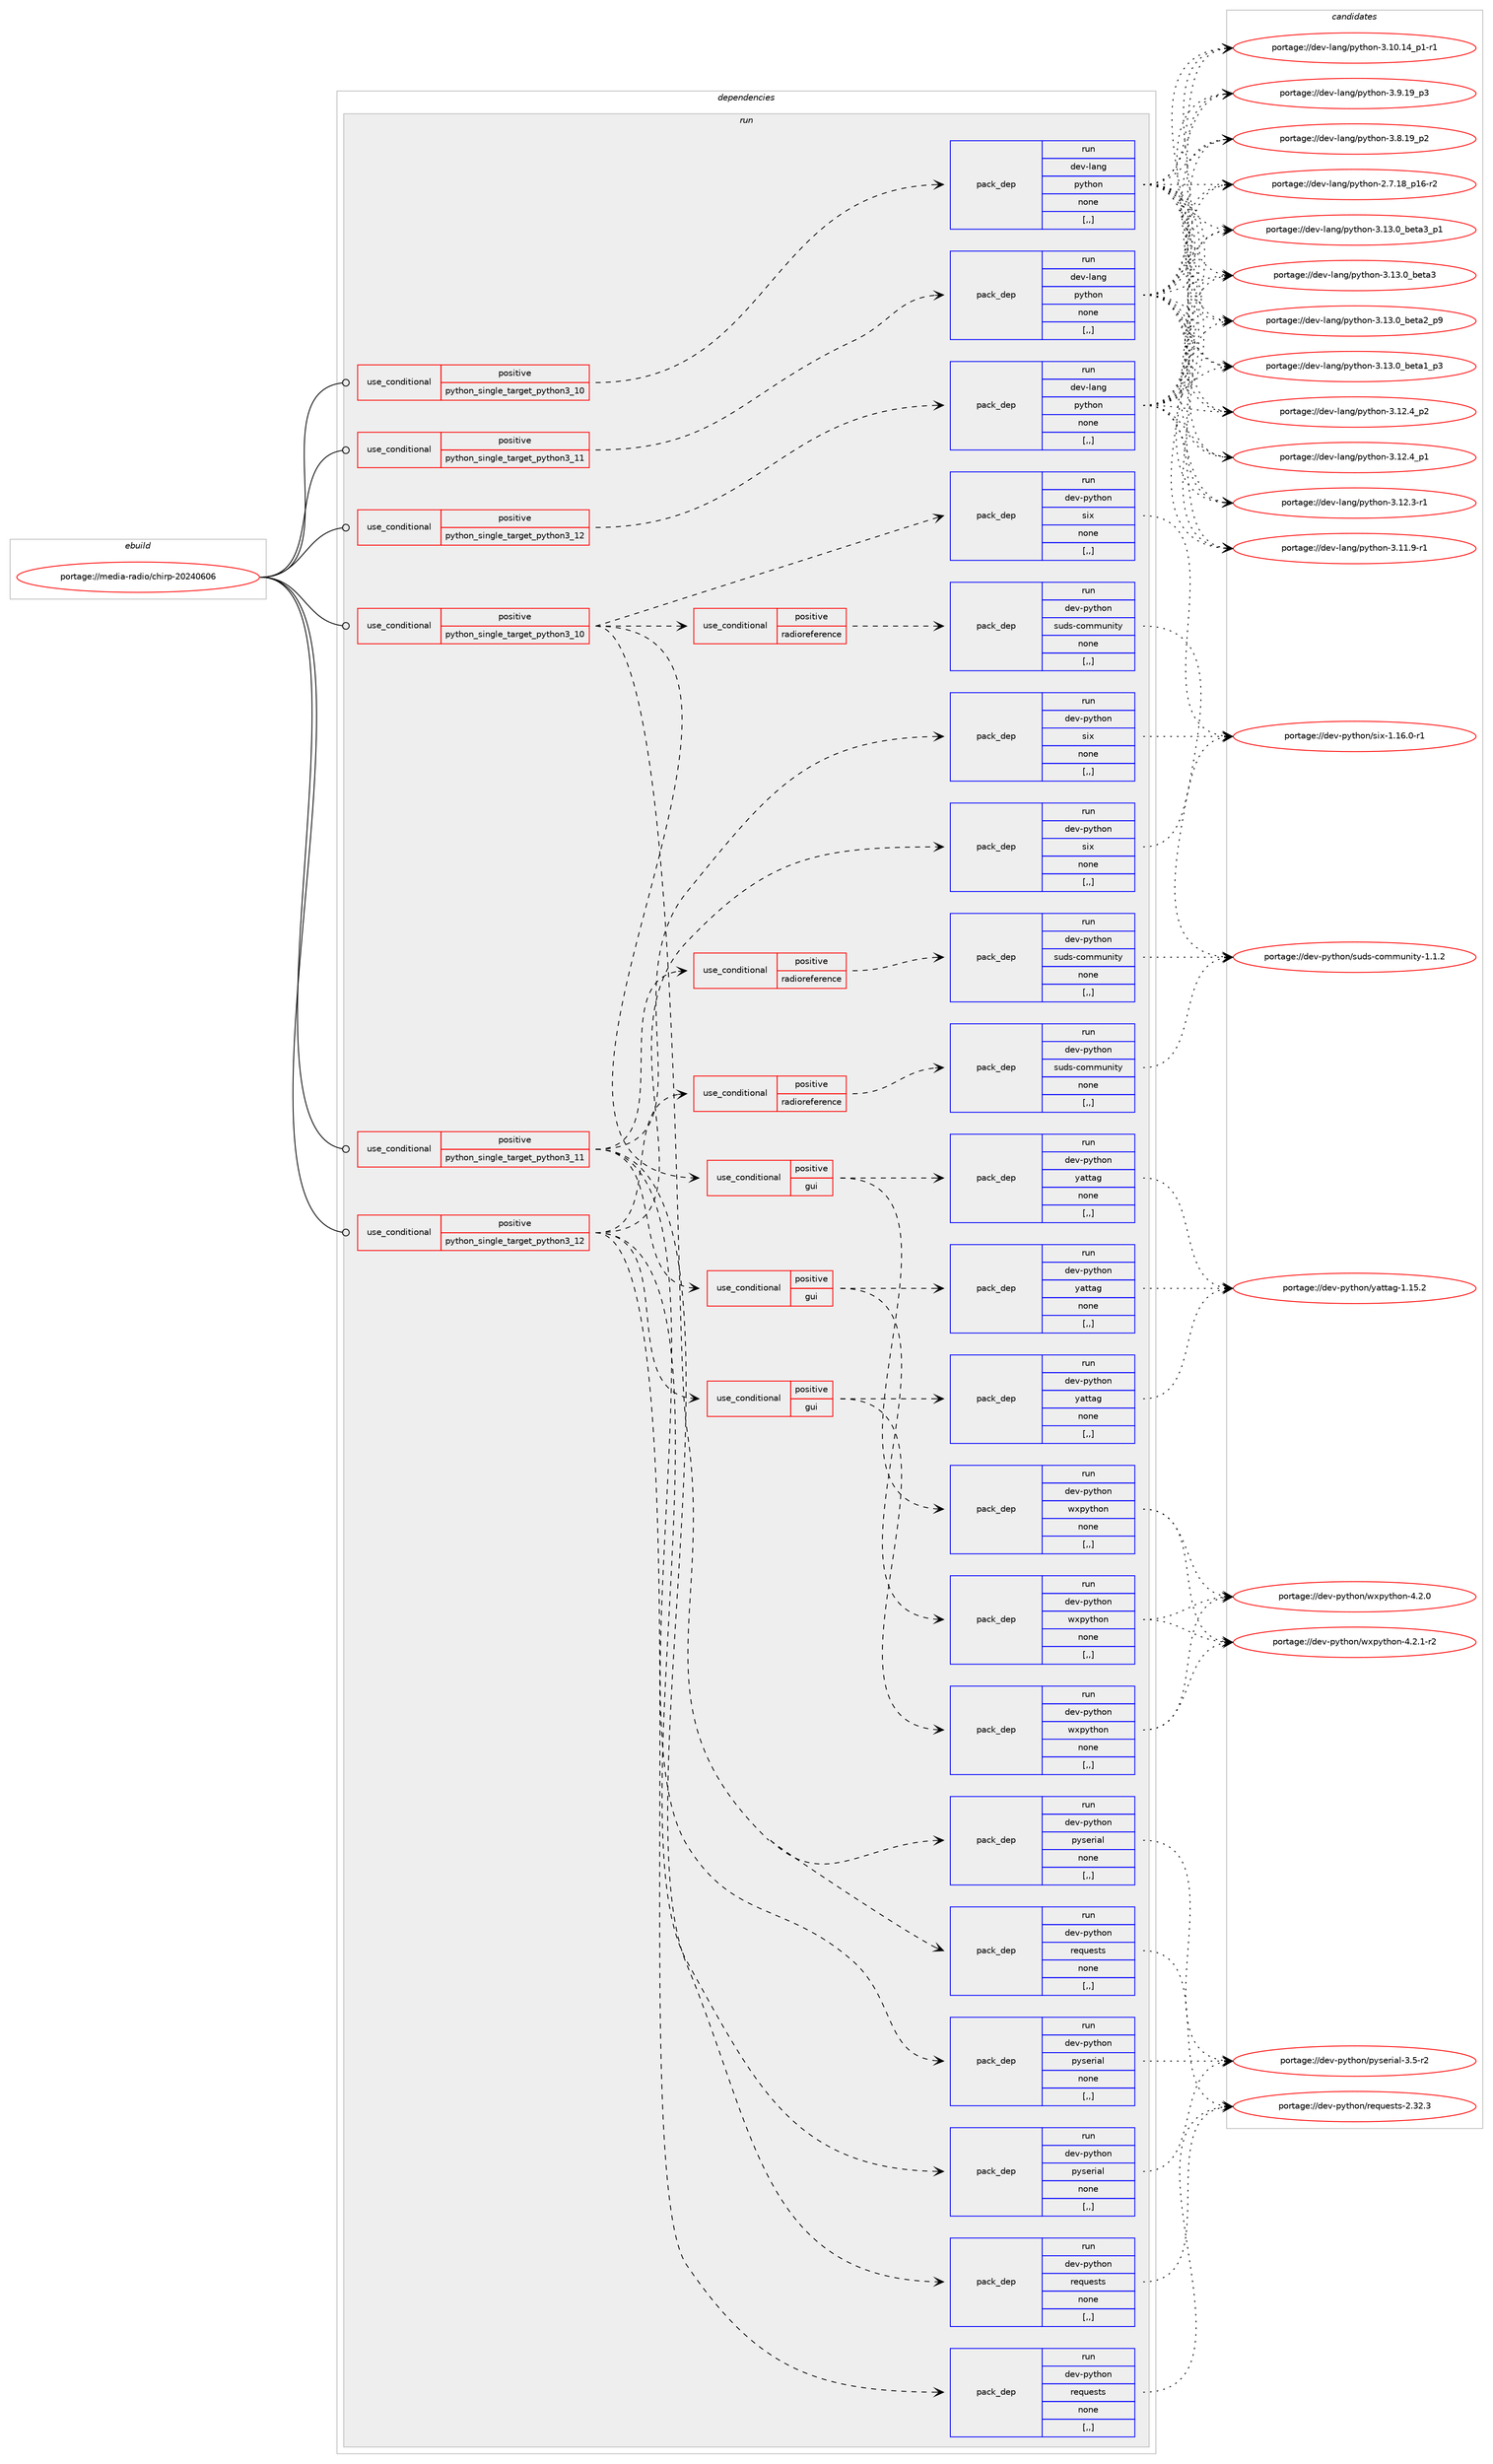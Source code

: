 digraph prolog {

# *************
# Graph options
# *************

newrank=true;
concentrate=true;
compound=true;
graph [rankdir=LR,fontname=Helvetica,fontsize=10,ranksep=1.5];#, ranksep=2.5, nodesep=0.2];
edge  [arrowhead=vee];
node  [fontname=Helvetica,fontsize=10];

# **********
# The ebuild
# **********

subgraph cluster_leftcol {
color=gray;
rank=same;
label=<<i>ebuild</i>>;
id [label="portage://media-radio/chirp-20240606", color=red, width=4, href="../media-radio/chirp-20240606.svg"];
}

# ****************
# The dependencies
# ****************

subgraph cluster_midcol {
color=gray;
label=<<i>dependencies</i>>;
subgraph cluster_compile {
fillcolor="#eeeeee";
style=filled;
label=<<i>compile</i>>;
}
subgraph cluster_compileandrun {
fillcolor="#eeeeee";
style=filled;
label=<<i>compile and run</i>>;
}
subgraph cluster_run {
fillcolor="#eeeeee";
style=filled;
label=<<i>run</i>>;
subgraph cond78047 {
dependency308351 [label=<<TABLE BORDER="0" CELLBORDER="1" CELLSPACING="0" CELLPADDING="4"><TR><TD ROWSPAN="3" CELLPADDING="10">use_conditional</TD></TR><TR><TD>positive</TD></TR><TR><TD>python_single_target_python3_10</TD></TR></TABLE>>, shape=none, color=red];
subgraph pack227885 {
dependency308352 [label=<<TABLE BORDER="0" CELLBORDER="1" CELLSPACING="0" CELLPADDING="4" WIDTH="220"><TR><TD ROWSPAN="6" CELLPADDING="30">pack_dep</TD></TR><TR><TD WIDTH="110">run</TD></TR><TR><TD>dev-lang</TD></TR><TR><TD>python</TD></TR><TR><TD>none</TD></TR><TR><TD>[,,]</TD></TR></TABLE>>, shape=none, color=blue];
}
dependency308351:e -> dependency308352:w [weight=20,style="dashed",arrowhead="vee"];
}
id:e -> dependency308351:w [weight=20,style="solid",arrowhead="odot"];
subgraph cond78048 {
dependency308353 [label=<<TABLE BORDER="0" CELLBORDER="1" CELLSPACING="0" CELLPADDING="4"><TR><TD ROWSPAN="3" CELLPADDING="10">use_conditional</TD></TR><TR><TD>positive</TD></TR><TR><TD>python_single_target_python3_10</TD></TR></TABLE>>, shape=none, color=red];
subgraph pack227886 {
dependency308354 [label=<<TABLE BORDER="0" CELLBORDER="1" CELLSPACING="0" CELLPADDING="4" WIDTH="220"><TR><TD ROWSPAN="6" CELLPADDING="30">pack_dep</TD></TR><TR><TD WIDTH="110">run</TD></TR><TR><TD>dev-python</TD></TR><TR><TD>pyserial</TD></TR><TR><TD>none</TD></TR><TR><TD>[,,]</TD></TR></TABLE>>, shape=none, color=blue];
}
dependency308353:e -> dependency308354:w [weight=20,style="dashed",arrowhead="vee"];
subgraph pack227887 {
dependency308355 [label=<<TABLE BORDER="0" CELLBORDER="1" CELLSPACING="0" CELLPADDING="4" WIDTH="220"><TR><TD ROWSPAN="6" CELLPADDING="30">pack_dep</TD></TR><TR><TD WIDTH="110">run</TD></TR><TR><TD>dev-python</TD></TR><TR><TD>requests</TD></TR><TR><TD>none</TD></TR><TR><TD>[,,]</TD></TR></TABLE>>, shape=none, color=blue];
}
dependency308353:e -> dependency308355:w [weight=20,style="dashed",arrowhead="vee"];
subgraph pack227888 {
dependency308356 [label=<<TABLE BORDER="0" CELLBORDER="1" CELLSPACING="0" CELLPADDING="4" WIDTH="220"><TR><TD ROWSPAN="6" CELLPADDING="30">pack_dep</TD></TR><TR><TD WIDTH="110">run</TD></TR><TR><TD>dev-python</TD></TR><TR><TD>six</TD></TR><TR><TD>none</TD></TR><TR><TD>[,,]</TD></TR></TABLE>>, shape=none, color=blue];
}
dependency308353:e -> dependency308356:w [weight=20,style="dashed",arrowhead="vee"];
subgraph cond78049 {
dependency308357 [label=<<TABLE BORDER="0" CELLBORDER="1" CELLSPACING="0" CELLPADDING="4"><TR><TD ROWSPAN="3" CELLPADDING="10">use_conditional</TD></TR><TR><TD>positive</TD></TR><TR><TD>gui</TD></TR></TABLE>>, shape=none, color=red];
subgraph pack227889 {
dependency308358 [label=<<TABLE BORDER="0" CELLBORDER="1" CELLSPACING="0" CELLPADDING="4" WIDTH="220"><TR><TD ROWSPAN="6" CELLPADDING="30">pack_dep</TD></TR><TR><TD WIDTH="110">run</TD></TR><TR><TD>dev-python</TD></TR><TR><TD>wxpython</TD></TR><TR><TD>none</TD></TR><TR><TD>[,,]</TD></TR></TABLE>>, shape=none, color=blue];
}
dependency308357:e -> dependency308358:w [weight=20,style="dashed",arrowhead="vee"];
subgraph pack227890 {
dependency308359 [label=<<TABLE BORDER="0" CELLBORDER="1" CELLSPACING="0" CELLPADDING="4" WIDTH="220"><TR><TD ROWSPAN="6" CELLPADDING="30">pack_dep</TD></TR><TR><TD WIDTH="110">run</TD></TR><TR><TD>dev-python</TD></TR><TR><TD>yattag</TD></TR><TR><TD>none</TD></TR><TR><TD>[,,]</TD></TR></TABLE>>, shape=none, color=blue];
}
dependency308357:e -> dependency308359:w [weight=20,style="dashed",arrowhead="vee"];
}
dependency308353:e -> dependency308357:w [weight=20,style="dashed",arrowhead="vee"];
subgraph cond78050 {
dependency308360 [label=<<TABLE BORDER="0" CELLBORDER="1" CELLSPACING="0" CELLPADDING="4"><TR><TD ROWSPAN="3" CELLPADDING="10">use_conditional</TD></TR><TR><TD>positive</TD></TR><TR><TD>radioreference</TD></TR></TABLE>>, shape=none, color=red];
subgraph pack227891 {
dependency308361 [label=<<TABLE BORDER="0" CELLBORDER="1" CELLSPACING="0" CELLPADDING="4" WIDTH="220"><TR><TD ROWSPAN="6" CELLPADDING="30">pack_dep</TD></TR><TR><TD WIDTH="110">run</TD></TR><TR><TD>dev-python</TD></TR><TR><TD>suds-community</TD></TR><TR><TD>none</TD></TR><TR><TD>[,,]</TD></TR></TABLE>>, shape=none, color=blue];
}
dependency308360:e -> dependency308361:w [weight=20,style="dashed",arrowhead="vee"];
}
dependency308353:e -> dependency308360:w [weight=20,style="dashed",arrowhead="vee"];
}
id:e -> dependency308353:w [weight=20,style="solid",arrowhead="odot"];
subgraph cond78051 {
dependency308362 [label=<<TABLE BORDER="0" CELLBORDER="1" CELLSPACING="0" CELLPADDING="4"><TR><TD ROWSPAN="3" CELLPADDING="10">use_conditional</TD></TR><TR><TD>positive</TD></TR><TR><TD>python_single_target_python3_11</TD></TR></TABLE>>, shape=none, color=red];
subgraph pack227892 {
dependency308363 [label=<<TABLE BORDER="0" CELLBORDER="1" CELLSPACING="0" CELLPADDING="4" WIDTH="220"><TR><TD ROWSPAN="6" CELLPADDING="30">pack_dep</TD></TR><TR><TD WIDTH="110">run</TD></TR><TR><TD>dev-lang</TD></TR><TR><TD>python</TD></TR><TR><TD>none</TD></TR><TR><TD>[,,]</TD></TR></TABLE>>, shape=none, color=blue];
}
dependency308362:e -> dependency308363:w [weight=20,style="dashed",arrowhead="vee"];
}
id:e -> dependency308362:w [weight=20,style="solid",arrowhead="odot"];
subgraph cond78052 {
dependency308364 [label=<<TABLE BORDER="0" CELLBORDER="1" CELLSPACING="0" CELLPADDING="4"><TR><TD ROWSPAN="3" CELLPADDING="10">use_conditional</TD></TR><TR><TD>positive</TD></TR><TR><TD>python_single_target_python3_11</TD></TR></TABLE>>, shape=none, color=red];
subgraph pack227893 {
dependency308365 [label=<<TABLE BORDER="0" CELLBORDER="1" CELLSPACING="0" CELLPADDING="4" WIDTH="220"><TR><TD ROWSPAN="6" CELLPADDING="30">pack_dep</TD></TR><TR><TD WIDTH="110">run</TD></TR><TR><TD>dev-python</TD></TR><TR><TD>pyserial</TD></TR><TR><TD>none</TD></TR><TR><TD>[,,]</TD></TR></TABLE>>, shape=none, color=blue];
}
dependency308364:e -> dependency308365:w [weight=20,style="dashed",arrowhead="vee"];
subgraph pack227894 {
dependency308366 [label=<<TABLE BORDER="0" CELLBORDER="1" CELLSPACING="0" CELLPADDING="4" WIDTH="220"><TR><TD ROWSPAN="6" CELLPADDING="30">pack_dep</TD></TR><TR><TD WIDTH="110">run</TD></TR><TR><TD>dev-python</TD></TR><TR><TD>requests</TD></TR><TR><TD>none</TD></TR><TR><TD>[,,]</TD></TR></TABLE>>, shape=none, color=blue];
}
dependency308364:e -> dependency308366:w [weight=20,style="dashed",arrowhead="vee"];
subgraph pack227895 {
dependency308367 [label=<<TABLE BORDER="0" CELLBORDER="1" CELLSPACING="0" CELLPADDING="4" WIDTH="220"><TR><TD ROWSPAN="6" CELLPADDING="30">pack_dep</TD></TR><TR><TD WIDTH="110">run</TD></TR><TR><TD>dev-python</TD></TR><TR><TD>six</TD></TR><TR><TD>none</TD></TR><TR><TD>[,,]</TD></TR></TABLE>>, shape=none, color=blue];
}
dependency308364:e -> dependency308367:w [weight=20,style="dashed",arrowhead="vee"];
subgraph cond78053 {
dependency308368 [label=<<TABLE BORDER="0" CELLBORDER="1" CELLSPACING="0" CELLPADDING="4"><TR><TD ROWSPAN="3" CELLPADDING="10">use_conditional</TD></TR><TR><TD>positive</TD></TR><TR><TD>gui</TD></TR></TABLE>>, shape=none, color=red];
subgraph pack227896 {
dependency308369 [label=<<TABLE BORDER="0" CELLBORDER="1" CELLSPACING="0" CELLPADDING="4" WIDTH="220"><TR><TD ROWSPAN="6" CELLPADDING="30">pack_dep</TD></TR><TR><TD WIDTH="110">run</TD></TR><TR><TD>dev-python</TD></TR><TR><TD>wxpython</TD></TR><TR><TD>none</TD></TR><TR><TD>[,,]</TD></TR></TABLE>>, shape=none, color=blue];
}
dependency308368:e -> dependency308369:w [weight=20,style="dashed",arrowhead="vee"];
subgraph pack227897 {
dependency308370 [label=<<TABLE BORDER="0" CELLBORDER="1" CELLSPACING="0" CELLPADDING="4" WIDTH="220"><TR><TD ROWSPAN="6" CELLPADDING="30">pack_dep</TD></TR><TR><TD WIDTH="110">run</TD></TR><TR><TD>dev-python</TD></TR><TR><TD>yattag</TD></TR><TR><TD>none</TD></TR><TR><TD>[,,]</TD></TR></TABLE>>, shape=none, color=blue];
}
dependency308368:e -> dependency308370:w [weight=20,style="dashed",arrowhead="vee"];
}
dependency308364:e -> dependency308368:w [weight=20,style="dashed",arrowhead="vee"];
subgraph cond78054 {
dependency308371 [label=<<TABLE BORDER="0" CELLBORDER="1" CELLSPACING="0" CELLPADDING="4"><TR><TD ROWSPAN="3" CELLPADDING="10">use_conditional</TD></TR><TR><TD>positive</TD></TR><TR><TD>radioreference</TD></TR></TABLE>>, shape=none, color=red];
subgraph pack227898 {
dependency308372 [label=<<TABLE BORDER="0" CELLBORDER="1" CELLSPACING="0" CELLPADDING="4" WIDTH="220"><TR><TD ROWSPAN="6" CELLPADDING="30">pack_dep</TD></TR><TR><TD WIDTH="110">run</TD></TR><TR><TD>dev-python</TD></TR><TR><TD>suds-community</TD></TR><TR><TD>none</TD></TR><TR><TD>[,,]</TD></TR></TABLE>>, shape=none, color=blue];
}
dependency308371:e -> dependency308372:w [weight=20,style="dashed",arrowhead="vee"];
}
dependency308364:e -> dependency308371:w [weight=20,style="dashed",arrowhead="vee"];
}
id:e -> dependency308364:w [weight=20,style="solid",arrowhead="odot"];
subgraph cond78055 {
dependency308373 [label=<<TABLE BORDER="0" CELLBORDER="1" CELLSPACING="0" CELLPADDING="4"><TR><TD ROWSPAN="3" CELLPADDING="10">use_conditional</TD></TR><TR><TD>positive</TD></TR><TR><TD>python_single_target_python3_12</TD></TR></TABLE>>, shape=none, color=red];
subgraph pack227899 {
dependency308374 [label=<<TABLE BORDER="0" CELLBORDER="1" CELLSPACING="0" CELLPADDING="4" WIDTH="220"><TR><TD ROWSPAN="6" CELLPADDING="30">pack_dep</TD></TR><TR><TD WIDTH="110">run</TD></TR><TR><TD>dev-lang</TD></TR><TR><TD>python</TD></TR><TR><TD>none</TD></TR><TR><TD>[,,]</TD></TR></TABLE>>, shape=none, color=blue];
}
dependency308373:e -> dependency308374:w [weight=20,style="dashed",arrowhead="vee"];
}
id:e -> dependency308373:w [weight=20,style="solid",arrowhead="odot"];
subgraph cond78056 {
dependency308375 [label=<<TABLE BORDER="0" CELLBORDER="1" CELLSPACING="0" CELLPADDING="4"><TR><TD ROWSPAN="3" CELLPADDING="10">use_conditional</TD></TR><TR><TD>positive</TD></TR><TR><TD>python_single_target_python3_12</TD></TR></TABLE>>, shape=none, color=red];
subgraph pack227900 {
dependency308376 [label=<<TABLE BORDER="0" CELLBORDER="1" CELLSPACING="0" CELLPADDING="4" WIDTH="220"><TR><TD ROWSPAN="6" CELLPADDING="30">pack_dep</TD></TR><TR><TD WIDTH="110">run</TD></TR><TR><TD>dev-python</TD></TR><TR><TD>pyserial</TD></TR><TR><TD>none</TD></TR><TR><TD>[,,]</TD></TR></TABLE>>, shape=none, color=blue];
}
dependency308375:e -> dependency308376:w [weight=20,style="dashed",arrowhead="vee"];
subgraph pack227901 {
dependency308377 [label=<<TABLE BORDER="0" CELLBORDER="1" CELLSPACING="0" CELLPADDING="4" WIDTH="220"><TR><TD ROWSPAN="6" CELLPADDING="30">pack_dep</TD></TR><TR><TD WIDTH="110">run</TD></TR><TR><TD>dev-python</TD></TR><TR><TD>requests</TD></TR><TR><TD>none</TD></TR><TR><TD>[,,]</TD></TR></TABLE>>, shape=none, color=blue];
}
dependency308375:e -> dependency308377:w [weight=20,style="dashed",arrowhead="vee"];
subgraph pack227902 {
dependency308378 [label=<<TABLE BORDER="0" CELLBORDER="1" CELLSPACING="0" CELLPADDING="4" WIDTH="220"><TR><TD ROWSPAN="6" CELLPADDING="30">pack_dep</TD></TR><TR><TD WIDTH="110">run</TD></TR><TR><TD>dev-python</TD></TR><TR><TD>six</TD></TR><TR><TD>none</TD></TR><TR><TD>[,,]</TD></TR></TABLE>>, shape=none, color=blue];
}
dependency308375:e -> dependency308378:w [weight=20,style="dashed",arrowhead="vee"];
subgraph cond78057 {
dependency308379 [label=<<TABLE BORDER="0" CELLBORDER="1" CELLSPACING="0" CELLPADDING="4"><TR><TD ROWSPAN="3" CELLPADDING="10">use_conditional</TD></TR><TR><TD>positive</TD></TR><TR><TD>gui</TD></TR></TABLE>>, shape=none, color=red];
subgraph pack227903 {
dependency308380 [label=<<TABLE BORDER="0" CELLBORDER="1" CELLSPACING="0" CELLPADDING="4" WIDTH="220"><TR><TD ROWSPAN="6" CELLPADDING="30">pack_dep</TD></TR><TR><TD WIDTH="110">run</TD></TR><TR><TD>dev-python</TD></TR><TR><TD>wxpython</TD></TR><TR><TD>none</TD></TR><TR><TD>[,,]</TD></TR></TABLE>>, shape=none, color=blue];
}
dependency308379:e -> dependency308380:w [weight=20,style="dashed",arrowhead="vee"];
subgraph pack227904 {
dependency308381 [label=<<TABLE BORDER="0" CELLBORDER="1" CELLSPACING="0" CELLPADDING="4" WIDTH="220"><TR><TD ROWSPAN="6" CELLPADDING="30">pack_dep</TD></TR><TR><TD WIDTH="110">run</TD></TR><TR><TD>dev-python</TD></TR><TR><TD>yattag</TD></TR><TR><TD>none</TD></TR><TR><TD>[,,]</TD></TR></TABLE>>, shape=none, color=blue];
}
dependency308379:e -> dependency308381:w [weight=20,style="dashed",arrowhead="vee"];
}
dependency308375:e -> dependency308379:w [weight=20,style="dashed",arrowhead="vee"];
subgraph cond78058 {
dependency308382 [label=<<TABLE BORDER="0" CELLBORDER="1" CELLSPACING="0" CELLPADDING="4"><TR><TD ROWSPAN="3" CELLPADDING="10">use_conditional</TD></TR><TR><TD>positive</TD></TR><TR><TD>radioreference</TD></TR></TABLE>>, shape=none, color=red];
subgraph pack227905 {
dependency308383 [label=<<TABLE BORDER="0" CELLBORDER="1" CELLSPACING="0" CELLPADDING="4" WIDTH="220"><TR><TD ROWSPAN="6" CELLPADDING="30">pack_dep</TD></TR><TR><TD WIDTH="110">run</TD></TR><TR><TD>dev-python</TD></TR><TR><TD>suds-community</TD></TR><TR><TD>none</TD></TR><TR><TD>[,,]</TD></TR></TABLE>>, shape=none, color=blue];
}
dependency308382:e -> dependency308383:w [weight=20,style="dashed",arrowhead="vee"];
}
dependency308375:e -> dependency308382:w [weight=20,style="dashed",arrowhead="vee"];
}
id:e -> dependency308375:w [weight=20,style="solid",arrowhead="odot"];
}
}

# **************
# The candidates
# **************

subgraph cluster_choices {
rank=same;
color=gray;
label=<<i>candidates</i>>;

subgraph choice227885 {
color=black;
nodesep=1;
choice10010111845108971101034711212111610411111045514649514648959810111697519511249 [label="portage://dev-lang/python-3.13.0_beta3_p1", color=red, width=4,href="../dev-lang/python-3.13.0_beta3_p1.svg"];
choice1001011184510897110103471121211161041111104551464951464895981011169751 [label="portage://dev-lang/python-3.13.0_beta3", color=red, width=4,href="../dev-lang/python-3.13.0_beta3.svg"];
choice10010111845108971101034711212111610411111045514649514648959810111697509511257 [label="portage://dev-lang/python-3.13.0_beta2_p9", color=red, width=4,href="../dev-lang/python-3.13.0_beta2_p9.svg"];
choice10010111845108971101034711212111610411111045514649514648959810111697499511251 [label="portage://dev-lang/python-3.13.0_beta1_p3", color=red, width=4,href="../dev-lang/python-3.13.0_beta1_p3.svg"];
choice100101118451089711010347112121116104111110455146495046529511250 [label="portage://dev-lang/python-3.12.4_p2", color=red, width=4,href="../dev-lang/python-3.12.4_p2.svg"];
choice100101118451089711010347112121116104111110455146495046529511249 [label="portage://dev-lang/python-3.12.4_p1", color=red, width=4,href="../dev-lang/python-3.12.4_p1.svg"];
choice100101118451089711010347112121116104111110455146495046514511449 [label="portage://dev-lang/python-3.12.3-r1", color=red, width=4,href="../dev-lang/python-3.12.3-r1.svg"];
choice100101118451089711010347112121116104111110455146494946574511449 [label="portage://dev-lang/python-3.11.9-r1", color=red, width=4,href="../dev-lang/python-3.11.9-r1.svg"];
choice100101118451089711010347112121116104111110455146494846495295112494511449 [label="portage://dev-lang/python-3.10.14_p1-r1", color=red, width=4,href="../dev-lang/python-3.10.14_p1-r1.svg"];
choice100101118451089711010347112121116104111110455146574649579511251 [label="portage://dev-lang/python-3.9.19_p3", color=red, width=4,href="../dev-lang/python-3.9.19_p3.svg"];
choice100101118451089711010347112121116104111110455146564649579511250 [label="portage://dev-lang/python-3.8.19_p2", color=red, width=4,href="../dev-lang/python-3.8.19_p2.svg"];
choice100101118451089711010347112121116104111110455046554649569511249544511450 [label="portage://dev-lang/python-2.7.18_p16-r2", color=red, width=4,href="../dev-lang/python-2.7.18_p16-r2.svg"];
dependency308352:e -> choice10010111845108971101034711212111610411111045514649514648959810111697519511249:w [style=dotted,weight="100"];
dependency308352:e -> choice1001011184510897110103471121211161041111104551464951464895981011169751:w [style=dotted,weight="100"];
dependency308352:e -> choice10010111845108971101034711212111610411111045514649514648959810111697509511257:w [style=dotted,weight="100"];
dependency308352:e -> choice10010111845108971101034711212111610411111045514649514648959810111697499511251:w [style=dotted,weight="100"];
dependency308352:e -> choice100101118451089711010347112121116104111110455146495046529511250:w [style=dotted,weight="100"];
dependency308352:e -> choice100101118451089711010347112121116104111110455146495046529511249:w [style=dotted,weight="100"];
dependency308352:e -> choice100101118451089711010347112121116104111110455146495046514511449:w [style=dotted,weight="100"];
dependency308352:e -> choice100101118451089711010347112121116104111110455146494946574511449:w [style=dotted,weight="100"];
dependency308352:e -> choice100101118451089711010347112121116104111110455146494846495295112494511449:w [style=dotted,weight="100"];
dependency308352:e -> choice100101118451089711010347112121116104111110455146574649579511251:w [style=dotted,weight="100"];
dependency308352:e -> choice100101118451089711010347112121116104111110455146564649579511250:w [style=dotted,weight="100"];
dependency308352:e -> choice100101118451089711010347112121116104111110455046554649569511249544511450:w [style=dotted,weight="100"];
}
subgraph choice227886 {
color=black;
nodesep=1;
choice100101118451121211161041111104711212111510111410597108455146534511450 [label="portage://dev-python/pyserial-3.5-r2", color=red, width=4,href="../dev-python/pyserial-3.5-r2.svg"];
dependency308354:e -> choice100101118451121211161041111104711212111510111410597108455146534511450:w [style=dotted,weight="100"];
}
subgraph choice227887 {
color=black;
nodesep=1;
choice100101118451121211161041111104711410111311710111511611545504651504651 [label="portage://dev-python/requests-2.32.3", color=red, width=4,href="../dev-python/requests-2.32.3.svg"];
dependency308355:e -> choice100101118451121211161041111104711410111311710111511611545504651504651:w [style=dotted,weight="100"];
}
subgraph choice227888 {
color=black;
nodesep=1;
choice1001011184511212111610411111047115105120454946495446484511449 [label="portage://dev-python/six-1.16.0-r1", color=red, width=4,href="../dev-python/six-1.16.0-r1.svg"];
dependency308356:e -> choice1001011184511212111610411111047115105120454946495446484511449:w [style=dotted,weight="100"];
}
subgraph choice227889 {
color=black;
nodesep=1;
choice10010111845112121116104111110471191201121211161041111104552465046494511450 [label="portage://dev-python/wxpython-4.2.1-r2", color=red, width=4,href="../dev-python/wxpython-4.2.1-r2.svg"];
choice1001011184511212111610411111047119120112121116104111110455246504648 [label="portage://dev-python/wxpython-4.2.0", color=red, width=4,href="../dev-python/wxpython-4.2.0.svg"];
dependency308358:e -> choice10010111845112121116104111110471191201121211161041111104552465046494511450:w [style=dotted,weight="100"];
dependency308358:e -> choice1001011184511212111610411111047119120112121116104111110455246504648:w [style=dotted,weight="100"];
}
subgraph choice227890 {
color=black;
nodesep=1;
choice1001011184511212111610411111047121971161169710345494649534650 [label="portage://dev-python/yattag-1.15.2", color=red, width=4,href="../dev-python/yattag-1.15.2.svg"];
dependency308359:e -> choice1001011184511212111610411111047121971161169710345494649534650:w [style=dotted,weight="100"];
}
subgraph choice227891 {
color=black;
nodesep=1;
choice10010111845112121116104111110471151171001154599111109109117110105116121454946494650 [label="portage://dev-python/suds-community-1.1.2", color=red, width=4,href="../dev-python/suds-community-1.1.2.svg"];
dependency308361:e -> choice10010111845112121116104111110471151171001154599111109109117110105116121454946494650:w [style=dotted,weight="100"];
}
subgraph choice227892 {
color=black;
nodesep=1;
choice10010111845108971101034711212111610411111045514649514648959810111697519511249 [label="portage://dev-lang/python-3.13.0_beta3_p1", color=red, width=4,href="../dev-lang/python-3.13.0_beta3_p1.svg"];
choice1001011184510897110103471121211161041111104551464951464895981011169751 [label="portage://dev-lang/python-3.13.0_beta3", color=red, width=4,href="../dev-lang/python-3.13.0_beta3.svg"];
choice10010111845108971101034711212111610411111045514649514648959810111697509511257 [label="portage://dev-lang/python-3.13.0_beta2_p9", color=red, width=4,href="../dev-lang/python-3.13.0_beta2_p9.svg"];
choice10010111845108971101034711212111610411111045514649514648959810111697499511251 [label="portage://dev-lang/python-3.13.0_beta1_p3", color=red, width=4,href="../dev-lang/python-3.13.0_beta1_p3.svg"];
choice100101118451089711010347112121116104111110455146495046529511250 [label="portage://dev-lang/python-3.12.4_p2", color=red, width=4,href="../dev-lang/python-3.12.4_p2.svg"];
choice100101118451089711010347112121116104111110455146495046529511249 [label="portage://dev-lang/python-3.12.4_p1", color=red, width=4,href="../dev-lang/python-3.12.4_p1.svg"];
choice100101118451089711010347112121116104111110455146495046514511449 [label="portage://dev-lang/python-3.12.3-r1", color=red, width=4,href="../dev-lang/python-3.12.3-r1.svg"];
choice100101118451089711010347112121116104111110455146494946574511449 [label="portage://dev-lang/python-3.11.9-r1", color=red, width=4,href="../dev-lang/python-3.11.9-r1.svg"];
choice100101118451089711010347112121116104111110455146494846495295112494511449 [label="portage://dev-lang/python-3.10.14_p1-r1", color=red, width=4,href="../dev-lang/python-3.10.14_p1-r1.svg"];
choice100101118451089711010347112121116104111110455146574649579511251 [label="portage://dev-lang/python-3.9.19_p3", color=red, width=4,href="../dev-lang/python-3.9.19_p3.svg"];
choice100101118451089711010347112121116104111110455146564649579511250 [label="portage://dev-lang/python-3.8.19_p2", color=red, width=4,href="../dev-lang/python-3.8.19_p2.svg"];
choice100101118451089711010347112121116104111110455046554649569511249544511450 [label="portage://dev-lang/python-2.7.18_p16-r2", color=red, width=4,href="../dev-lang/python-2.7.18_p16-r2.svg"];
dependency308363:e -> choice10010111845108971101034711212111610411111045514649514648959810111697519511249:w [style=dotted,weight="100"];
dependency308363:e -> choice1001011184510897110103471121211161041111104551464951464895981011169751:w [style=dotted,weight="100"];
dependency308363:e -> choice10010111845108971101034711212111610411111045514649514648959810111697509511257:w [style=dotted,weight="100"];
dependency308363:e -> choice10010111845108971101034711212111610411111045514649514648959810111697499511251:w [style=dotted,weight="100"];
dependency308363:e -> choice100101118451089711010347112121116104111110455146495046529511250:w [style=dotted,weight="100"];
dependency308363:e -> choice100101118451089711010347112121116104111110455146495046529511249:w [style=dotted,weight="100"];
dependency308363:e -> choice100101118451089711010347112121116104111110455146495046514511449:w [style=dotted,weight="100"];
dependency308363:e -> choice100101118451089711010347112121116104111110455146494946574511449:w [style=dotted,weight="100"];
dependency308363:e -> choice100101118451089711010347112121116104111110455146494846495295112494511449:w [style=dotted,weight="100"];
dependency308363:e -> choice100101118451089711010347112121116104111110455146574649579511251:w [style=dotted,weight="100"];
dependency308363:e -> choice100101118451089711010347112121116104111110455146564649579511250:w [style=dotted,weight="100"];
dependency308363:e -> choice100101118451089711010347112121116104111110455046554649569511249544511450:w [style=dotted,weight="100"];
}
subgraph choice227893 {
color=black;
nodesep=1;
choice100101118451121211161041111104711212111510111410597108455146534511450 [label="portage://dev-python/pyserial-3.5-r2", color=red, width=4,href="../dev-python/pyserial-3.5-r2.svg"];
dependency308365:e -> choice100101118451121211161041111104711212111510111410597108455146534511450:w [style=dotted,weight="100"];
}
subgraph choice227894 {
color=black;
nodesep=1;
choice100101118451121211161041111104711410111311710111511611545504651504651 [label="portage://dev-python/requests-2.32.3", color=red, width=4,href="../dev-python/requests-2.32.3.svg"];
dependency308366:e -> choice100101118451121211161041111104711410111311710111511611545504651504651:w [style=dotted,weight="100"];
}
subgraph choice227895 {
color=black;
nodesep=1;
choice1001011184511212111610411111047115105120454946495446484511449 [label="portage://dev-python/six-1.16.0-r1", color=red, width=4,href="../dev-python/six-1.16.0-r1.svg"];
dependency308367:e -> choice1001011184511212111610411111047115105120454946495446484511449:w [style=dotted,weight="100"];
}
subgraph choice227896 {
color=black;
nodesep=1;
choice10010111845112121116104111110471191201121211161041111104552465046494511450 [label="portage://dev-python/wxpython-4.2.1-r2", color=red, width=4,href="../dev-python/wxpython-4.2.1-r2.svg"];
choice1001011184511212111610411111047119120112121116104111110455246504648 [label="portage://dev-python/wxpython-4.2.0", color=red, width=4,href="../dev-python/wxpython-4.2.0.svg"];
dependency308369:e -> choice10010111845112121116104111110471191201121211161041111104552465046494511450:w [style=dotted,weight="100"];
dependency308369:e -> choice1001011184511212111610411111047119120112121116104111110455246504648:w [style=dotted,weight="100"];
}
subgraph choice227897 {
color=black;
nodesep=1;
choice1001011184511212111610411111047121971161169710345494649534650 [label="portage://dev-python/yattag-1.15.2", color=red, width=4,href="../dev-python/yattag-1.15.2.svg"];
dependency308370:e -> choice1001011184511212111610411111047121971161169710345494649534650:w [style=dotted,weight="100"];
}
subgraph choice227898 {
color=black;
nodesep=1;
choice10010111845112121116104111110471151171001154599111109109117110105116121454946494650 [label="portage://dev-python/suds-community-1.1.2", color=red, width=4,href="../dev-python/suds-community-1.1.2.svg"];
dependency308372:e -> choice10010111845112121116104111110471151171001154599111109109117110105116121454946494650:w [style=dotted,weight="100"];
}
subgraph choice227899 {
color=black;
nodesep=1;
choice10010111845108971101034711212111610411111045514649514648959810111697519511249 [label="portage://dev-lang/python-3.13.0_beta3_p1", color=red, width=4,href="../dev-lang/python-3.13.0_beta3_p1.svg"];
choice1001011184510897110103471121211161041111104551464951464895981011169751 [label="portage://dev-lang/python-3.13.0_beta3", color=red, width=4,href="../dev-lang/python-3.13.0_beta3.svg"];
choice10010111845108971101034711212111610411111045514649514648959810111697509511257 [label="portage://dev-lang/python-3.13.0_beta2_p9", color=red, width=4,href="../dev-lang/python-3.13.0_beta2_p9.svg"];
choice10010111845108971101034711212111610411111045514649514648959810111697499511251 [label="portage://dev-lang/python-3.13.0_beta1_p3", color=red, width=4,href="../dev-lang/python-3.13.0_beta1_p3.svg"];
choice100101118451089711010347112121116104111110455146495046529511250 [label="portage://dev-lang/python-3.12.4_p2", color=red, width=4,href="../dev-lang/python-3.12.4_p2.svg"];
choice100101118451089711010347112121116104111110455146495046529511249 [label="portage://dev-lang/python-3.12.4_p1", color=red, width=4,href="../dev-lang/python-3.12.4_p1.svg"];
choice100101118451089711010347112121116104111110455146495046514511449 [label="portage://dev-lang/python-3.12.3-r1", color=red, width=4,href="../dev-lang/python-3.12.3-r1.svg"];
choice100101118451089711010347112121116104111110455146494946574511449 [label="portage://dev-lang/python-3.11.9-r1", color=red, width=4,href="../dev-lang/python-3.11.9-r1.svg"];
choice100101118451089711010347112121116104111110455146494846495295112494511449 [label="portage://dev-lang/python-3.10.14_p1-r1", color=red, width=4,href="../dev-lang/python-3.10.14_p1-r1.svg"];
choice100101118451089711010347112121116104111110455146574649579511251 [label="portage://dev-lang/python-3.9.19_p3", color=red, width=4,href="../dev-lang/python-3.9.19_p3.svg"];
choice100101118451089711010347112121116104111110455146564649579511250 [label="portage://dev-lang/python-3.8.19_p2", color=red, width=4,href="../dev-lang/python-3.8.19_p2.svg"];
choice100101118451089711010347112121116104111110455046554649569511249544511450 [label="portage://dev-lang/python-2.7.18_p16-r2", color=red, width=4,href="../dev-lang/python-2.7.18_p16-r2.svg"];
dependency308374:e -> choice10010111845108971101034711212111610411111045514649514648959810111697519511249:w [style=dotted,weight="100"];
dependency308374:e -> choice1001011184510897110103471121211161041111104551464951464895981011169751:w [style=dotted,weight="100"];
dependency308374:e -> choice10010111845108971101034711212111610411111045514649514648959810111697509511257:w [style=dotted,weight="100"];
dependency308374:e -> choice10010111845108971101034711212111610411111045514649514648959810111697499511251:w [style=dotted,weight="100"];
dependency308374:e -> choice100101118451089711010347112121116104111110455146495046529511250:w [style=dotted,weight="100"];
dependency308374:e -> choice100101118451089711010347112121116104111110455146495046529511249:w [style=dotted,weight="100"];
dependency308374:e -> choice100101118451089711010347112121116104111110455146495046514511449:w [style=dotted,weight="100"];
dependency308374:e -> choice100101118451089711010347112121116104111110455146494946574511449:w [style=dotted,weight="100"];
dependency308374:e -> choice100101118451089711010347112121116104111110455146494846495295112494511449:w [style=dotted,weight="100"];
dependency308374:e -> choice100101118451089711010347112121116104111110455146574649579511251:w [style=dotted,weight="100"];
dependency308374:e -> choice100101118451089711010347112121116104111110455146564649579511250:w [style=dotted,weight="100"];
dependency308374:e -> choice100101118451089711010347112121116104111110455046554649569511249544511450:w [style=dotted,weight="100"];
}
subgraph choice227900 {
color=black;
nodesep=1;
choice100101118451121211161041111104711212111510111410597108455146534511450 [label="portage://dev-python/pyserial-3.5-r2", color=red, width=4,href="../dev-python/pyserial-3.5-r2.svg"];
dependency308376:e -> choice100101118451121211161041111104711212111510111410597108455146534511450:w [style=dotted,weight="100"];
}
subgraph choice227901 {
color=black;
nodesep=1;
choice100101118451121211161041111104711410111311710111511611545504651504651 [label="portage://dev-python/requests-2.32.3", color=red, width=4,href="../dev-python/requests-2.32.3.svg"];
dependency308377:e -> choice100101118451121211161041111104711410111311710111511611545504651504651:w [style=dotted,weight="100"];
}
subgraph choice227902 {
color=black;
nodesep=1;
choice1001011184511212111610411111047115105120454946495446484511449 [label="portage://dev-python/six-1.16.0-r1", color=red, width=4,href="../dev-python/six-1.16.0-r1.svg"];
dependency308378:e -> choice1001011184511212111610411111047115105120454946495446484511449:w [style=dotted,weight="100"];
}
subgraph choice227903 {
color=black;
nodesep=1;
choice10010111845112121116104111110471191201121211161041111104552465046494511450 [label="portage://dev-python/wxpython-4.2.1-r2", color=red, width=4,href="../dev-python/wxpython-4.2.1-r2.svg"];
choice1001011184511212111610411111047119120112121116104111110455246504648 [label="portage://dev-python/wxpython-4.2.0", color=red, width=4,href="../dev-python/wxpython-4.2.0.svg"];
dependency308380:e -> choice10010111845112121116104111110471191201121211161041111104552465046494511450:w [style=dotted,weight="100"];
dependency308380:e -> choice1001011184511212111610411111047119120112121116104111110455246504648:w [style=dotted,weight="100"];
}
subgraph choice227904 {
color=black;
nodesep=1;
choice1001011184511212111610411111047121971161169710345494649534650 [label="portage://dev-python/yattag-1.15.2", color=red, width=4,href="../dev-python/yattag-1.15.2.svg"];
dependency308381:e -> choice1001011184511212111610411111047121971161169710345494649534650:w [style=dotted,weight="100"];
}
subgraph choice227905 {
color=black;
nodesep=1;
choice10010111845112121116104111110471151171001154599111109109117110105116121454946494650 [label="portage://dev-python/suds-community-1.1.2", color=red, width=4,href="../dev-python/suds-community-1.1.2.svg"];
dependency308383:e -> choice10010111845112121116104111110471151171001154599111109109117110105116121454946494650:w [style=dotted,weight="100"];
}
}

}
